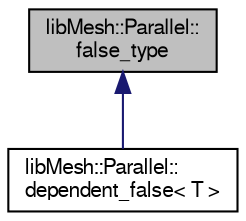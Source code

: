 digraph "libMesh::Parallel::false_type"
{
  edge [fontname="FreeSans",fontsize="10",labelfontname="FreeSans",labelfontsize="10"];
  node [fontname="FreeSans",fontsize="10",shape=record];
  Node1 [label="libMesh::Parallel::\lfalse_type",height=0.2,width=0.4,color="black", fillcolor="grey75", style="filled", fontcolor="black"];
  Node1 -> Node2 [dir="back",color="midnightblue",fontsize="10",style="solid",fontname="FreeSans"];
  Node2 [label="libMesh::Parallel::\ldependent_false\< T \>",height=0.2,width=0.4,color="black", fillcolor="white", style="filled",URL="$structlibMesh_1_1Parallel_1_1dependent__false.html"];
}
